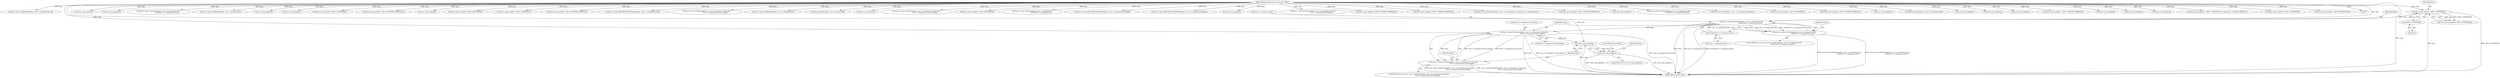 digraph "0_samba_530d50a1abdcdf4d1775652d4c456c1274d83d8d_1@API" {
"1000619" [label="(Call,asn1_write_OctetString(data, tree->u.comparison.attr,\n                                     strlen(tree->u.comparison.attr)))"];
"1000611" [label="(Call,asn1_push_tag(data, ASN1_CONTEXT(8)))"];
"1000108" [label="(MethodParameterIn,struct asn1_data *data)"];
"1000613" [label="(Call,ASN1_CONTEXT(8))"];
"1000628" [label="(Call,strlen(tree->u.comparison.attr))"];
"1000618" [label="(Call,!asn1_write_OctetString(data, tree->u.comparison.attr,\n                                     strlen(tree->u.comparison.attr)))"];
"1000640" [label="(Call,asn1_write_OctetString(data, tree->u.comparison.value.data,\n                                     tree->u.comparison.value.length))"];
"1000639" [label="(Call,!asn1_write_OctetString(data, tree->u.comparison.value.data,\n                                     tree->u.comparison.value.length))"];
"1000664" [label="(Call,asn1_pop_tag(data))"];
"1000663" [label="(Call,!asn1_pop_tag(data))"];
"1000667" [label="(Identifier,false)"];
"1000697" [label="(Call,asn1_write_LDAPString(data, tree->u.extended.rule_id))"];
"1000509" [label="(Call,asn1_pop_tag(data))"];
"1000198" [label="(Call,asn1_pop_tag(data))"];
"1000637" [label="(Identifier,false)"];
"1000464" [label="(Call,asn1_write_OctetString(data, tree->u.comparison.attr,\n                                     strlen(tree->u.comparison.attr)))"];
"1000586" [label="(Call,asn1_write_LDAPString(data, tree->u.present.attr))"];
"1000710" [label="(Call,asn1_pop_tag(data))"];
"1000570" [label="(Call,asn1_pop_tag(data))"];
"1000267" [label="(Call,asn1_push_tag(data, ASN1_CONTEXT(4)))"];
"1000617" [label="(ControlStructure,if (!asn1_write_OctetString(data, tree->u.comparison.attr,\n                                     strlen(tree->u.comparison.attr))))"];
"1000411" [label="(Call,asn1_push_tag(data, ASN1_CONTEXT_SIMPLE(ctx)))"];
"1000610" [label="(Call,!asn1_push_tag(data, ASN1_CONTEXT(8)))"];
"1000618" [label="(Call,!asn1_write_OctetString(data, tree->u.comparison.attr,\n                                     strlen(tree->u.comparison.attr)))"];
"1000629" [label="(Call,tree->u.comparison.attr)"];
"1000448" [label="(Call,asn1_pop_tag(data))"];
"1000517" [label="(Call,asn1_push_tag(data, ASN1_CONTEXT(6)))"];
"1000628" [label="(Call,strlen(tree->u.comparison.attr))"];
"1000206" [label="(Call,asn1_push_tag(data, ASN1_CONTEXT(3)))"];
"1000642" [label="(Call,tree->u.comparison.value.data)"];
"1000752" [label="(Call,asn1_push_tag(data, ASN1_CONTEXT_SIMPLE(3)))"];
"1000760" [label="(Call,asn1_write_DATA_BLOB_LDAPString(data, &tree->u.extended.value))"];
"1000661" [label="(Identifier,false)"];
"1000485" [label="(Call,asn1_write_OctetString(data, tree->u.comparison.value.data,\n                                     tree->u.comparison.value.length))"];
"1000733" [label="(Call,asn1_write_LDAPString(data, tree->u.extended.attr))"];
"1000184" [label="(Call,ldap_push_filter(data, tree->u.isnot.child))"];
"1000359" [label="(Call,asn1_pop_tag(data))"];
"1000546" [label="(Call,asn1_write_OctetString(data, tree->u.comparison.value.data,\n                                     tree->u.comparison.value.length))"];
"1000672" [label="(Call,asn1_push_tag(data, ASN1_CONTEXT(9)))"];
"1000820" [label="(MethodReturn,static bool)"];
"1000214" [label="(Call,asn1_write_OctetString(data, tree->u.equality.attr,\n                                     strlen(tree->u.equality.attr)))"];
"1000108" [label="(MethodParameterIn,struct asn1_data *data)"];
"1000664" [label="(Call,asn1_pop_tag(data))"];
"1000621" [label="(Call,tree->u.comparison.attr)"];
"1000611" [label="(Call,asn1_push_tag(data, ASN1_CONTEXT(8)))"];
"1000419" [label="(Call,asn1_write_DATA_BLOB_LDAPString(data, tree->u.substring.chunks[i]))"];
"1000638" [label="(ControlStructure,if (!asn1_write_OctetString(data, tree->u.comparison.value.data,\n                                     tree->u.comparison.value.length)))"];
"1000641" [label="(Identifier,data)"];
"1000344" [label="(Call,asn1_write_DATA_BLOB_LDAPString(data, tree->u.substring.chunks[i]))"];
"1000168" [label="(Call,asn1_pop_tag(data))"];
"1000613" [label="(Call,ASN1_CONTEXT(8))"];
"1000235" [label="(Call,asn1_write_OctetString(data, tree->u.equality.value.data,\n                                     tree->u.equality.value.length))"];
"1000725" [label="(Call,asn1_push_tag(data, ASN1_CONTEXT_SIMPLE(2)))"];
"1000780" [label="(Call,asn1_push_tag(data, ASN1_CONTEXT_SIMPLE(4)))"];
"1000275" [label="(Call,asn1_write_OctetString(data, tree->u.substring.attr, strlen(tree->u.substring.attr)))"];
"1000665" [label="(Identifier,data)"];
"1000619" [label="(Call,asn1_write_OctetString(data, tree->u.comparison.attr,\n                                     strlen(tree->u.comparison.attr)))"];
"1000578" [label="(Call,asn1_push_tag(data, ASN1_CONTEXT_SIMPLE(7)))"];
"1000620" [label="(Identifier,data)"];
"1000434" [label="(Call,asn1_pop_tag(data))"];
"1000525" [label="(Call,asn1_write_OctetString(data, tree->u.comparison.attr,\n                                     strlen(tree->u.comparison.attr)))"];
"1000788" [label="(Call,asn1_write_uint8(data, tree->u.extended.dnAttributes))"];
"1000176" [label="(Call,asn1_push_tag(data, ASN1_CONTEXT(2)))"];
"1000689" [label="(Call,asn1_push_tag(data, ASN1_CONTEXT_SIMPLE(1)))"];
"1000746" [label="(Call,asn1_pop_tag(data))"];
"1000152" [label="(Call,ldap_push_filter(data, tree->u.list.elements[i]))"];
"1000801" [label="(Call,asn1_pop_tag(data))"];
"1000807" [label="(Call,asn1_pop_tag(data))"];
"1000599" [label="(Call,asn1_pop_tag(data))"];
"1000614" [label="(Literal,8)"];
"1000639" [label="(Call,!asn1_write_OctetString(data, tree->u.comparison.value.data,\n                                     tree->u.comparison.value.length))"];
"1000640" [label="(Call,asn1_write_OctetString(data, tree->u.comparison.value.data,\n                                     tree->u.comparison.value.length))"];
"1000651" [label="(Call,tree->u.comparison.value.length)"];
"1000336" [label="(Call,asn1_push_tag(data, ASN1_CONTEXT_SIMPLE(0)))"];
"1000774" [label="(Call,asn1_pop_tag(data))"];
"1000259" [label="(Call,asn1_pop_tag(data))"];
"1000442" [label="(Call,asn1_pop_tag(data))"];
"1000663" [label="(Call,!asn1_pop_tag(data))"];
"1000662" [label="(ControlStructure,if (!asn1_pop_tag(data)))"];
"1000668" [label="(ControlStructure,break;)"];
"1000121" [label="(Call,asn1_push_tag(data, ASN1_CONTEXT(tree->operation==LDB_OP_AND?0:1)))"];
"1000456" [label="(Call,asn1_push_tag(data, ASN1_CONTEXT(5)))"];
"1000612" [label="(Identifier,data)"];
"1000296" [label="(Call,asn1_push_tag(data, ASN1_SEQUENCE(0)))"];
"1000619" -> "1000618"  [label="AST: "];
"1000619" -> "1000628"  [label="CFG: "];
"1000620" -> "1000619"  [label="AST: "];
"1000621" -> "1000619"  [label="AST: "];
"1000628" -> "1000619"  [label="AST: "];
"1000618" -> "1000619"  [label="CFG: "];
"1000619" -> "1000820"  [label="DDG: tree->u.comparison.attr"];
"1000619" -> "1000820"  [label="DDG: strlen(tree->u.comparison.attr)"];
"1000619" -> "1000820"  [label="DDG: data"];
"1000619" -> "1000618"  [label="DDG: data"];
"1000619" -> "1000618"  [label="DDG: tree->u.comparison.attr"];
"1000619" -> "1000618"  [label="DDG: strlen(tree->u.comparison.attr)"];
"1000611" -> "1000619"  [label="DDG: data"];
"1000108" -> "1000619"  [label="DDG: data"];
"1000628" -> "1000619"  [label="DDG: tree->u.comparison.attr"];
"1000619" -> "1000640"  [label="DDG: data"];
"1000611" -> "1000610"  [label="AST: "];
"1000611" -> "1000613"  [label="CFG: "];
"1000612" -> "1000611"  [label="AST: "];
"1000613" -> "1000611"  [label="AST: "];
"1000610" -> "1000611"  [label="CFG: "];
"1000611" -> "1000820"  [label="DDG: ASN1_CONTEXT(8)"];
"1000611" -> "1000820"  [label="DDG: data"];
"1000611" -> "1000610"  [label="DDG: data"];
"1000611" -> "1000610"  [label="DDG: ASN1_CONTEXT(8)"];
"1000108" -> "1000611"  [label="DDG: data"];
"1000613" -> "1000611"  [label="DDG: 8"];
"1000108" -> "1000107"  [label="AST: "];
"1000108" -> "1000820"  [label="DDG: data"];
"1000108" -> "1000121"  [label="DDG: data"];
"1000108" -> "1000152"  [label="DDG: data"];
"1000108" -> "1000168"  [label="DDG: data"];
"1000108" -> "1000176"  [label="DDG: data"];
"1000108" -> "1000184"  [label="DDG: data"];
"1000108" -> "1000198"  [label="DDG: data"];
"1000108" -> "1000206"  [label="DDG: data"];
"1000108" -> "1000214"  [label="DDG: data"];
"1000108" -> "1000235"  [label="DDG: data"];
"1000108" -> "1000259"  [label="DDG: data"];
"1000108" -> "1000267"  [label="DDG: data"];
"1000108" -> "1000275"  [label="DDG: data"];
"1000108" -> "1000296"  [label="DDG: data"];
"1000108" -> "1000336"  [label="DDG: data"];
"1000108" -> "1000344"  [label="DDG: data"];
"1000108" -> "1000359"  [label="DDG: data"];
"1000108" -> "1000411"  [label="DDG: data"];
"1000108" -> "1000419"  [label="DDG: data"];
"1000108" -> "1000434"  [label="DDG: data"];
"1000108" -> "1000442"  [label="DDG: data"];
"1000108" -> "1000448"  [label="DDG: data"];
"1000108" -> "1000456"  [label="DDG: data"];
"1000108" -> "1000464"  [label="DDG: data"];
"1000108" -> "1000485"  [label="DDG: data"];
"1000108" -> "1000509"  [label="DDG: data"];
"1000108" -> "1000517"  [label="DDG: data"];
"1000108" -> "1000525"  [label="DDG: data"];
"1000108" -> "1000546"  [label="DDG: data"];
"1000108" -> "1000570"  [label="DDG: data"];
"1000108" -> "1000578"  [label="DDG: data"];
"1000108" -> "1000586"  [label="DDG: data"];
"1000108" -> "1000599"  [label="DDG: data"];
"1000108" -> "1000640"  [label="DDG: data"];
"1000108" -> "1000664"  [label="DDG: data"];
"1000108" -> "1000672"  [label="DDG: data"];
"1000108" -> "1000689"  [label="DDG: data"];
"1000108" -> "1000697"  [label="DDG: data"];
"1000108" -> "1000710"  [label="DDG: data"];
"1000108" -> "1000725"  [label="DDG: data"];
"1000108" -> "1000733"  [label="DDG: data"];
"1000108" -> "1000746"  [label="DDG: data"];
"1000108" -> "1000752"  [label="DDG: data"];
"1000108" -> "1000760"  [label="DDG: data"];
"1000108" -> "1000774"  [label="DDG: data"];
"1000108" -> "1000780"  [label="DDG: data"];
"1000108" -> "1000788"  [label="DDG: data"];
"1000108" -> "1000801"  [label="DDG: data"];
"1000108" -> "1000807"  [label="DDG: data"];
"1000613" -> "1000614"  [label="CFG: "];
"1000614" -> "1000613"  [label="AST: "];
"1000628" -> "1000629"  [label="CFG: "];
"1000629" -> "1000628"  [label="AST: "];
"1000618" -> "1000617"  [label="AST: "];
"1000637" -> "1000618"  [label="CFG: "];
"1000641" -> "1000618"  [label="CFG: "];
"1000618" -> "1000820"  [label="DDG: !asn1_write_OctetString(data, tree->u.comparison.attr,\n                                     strlen(tree->u.comparison.attr))"];
"1000618" -> "1000820"  [label="DDG: asn1_write_OctetString(data, tree->u.comparison.attr,\n                                     strlen(tree->u.comparison.attr))"];
"1000640" -> "1000639"  [label="AST: "];
"1000640" -> "1000651"  [label="CFG: "];
"1000641" -> "1000640"  [label="AST: "];
"1000642" -> "1000640"  [label="AST: "];
"1000651" -> "1000640"  [label="AST: "];
"1000639" -> "1000640"  [label="CFG: "];
"1000640" -> "1000820"  [label="DDG: data"];
"1000640" -> "1000820"  [label="DDG: tree->u.comparison.value.length"];
"1000640" -> "1000820"  [label="DDG: tree->u.comparison.value.data"];
"1000640" -> "1000639"  [label="DDG: data"];
"1000640" -> "1000639"  [label="DDG: tree->u.comparison.value.data"];
"1000640" -> "1000639"  [label="DDG: tree->u.comparison.value.length"];
"1000640" -> "1000664"  [label="DDG: data"];
"1000639" -> "1000638"  [label="AST: "];
"1000661" -> "1000639"  [label="CFG: "];
"1000665" -> "1000639"  [label="CFG: "];
"1000639" -> "1000820"  [label="DDG: !asn1_write_OctetString(data, tree->u.comparison.value.data,\n                                     tree->u.comparison.value.length)"];
"1000639" -> "1000820"  [label="DDG: asn1_write_OctetString(data, tree->u.comparison.value.data,\n                                     tree->u.comparison.value.length)"];
"1000664" -> "1000663"  [label="AST: "];
"1000664" -> "1000665"  [label="CFG: "];
"1000665" -> "1000664"  [label="AST: "];
"1000663" -> "1000664"  [label="CFG: "];
"1000664" -> "1000820"  [label="DDG: data"];
"1000664" -> "1000663"  [label="DDG: data"];
"1000663" -> "1000662"  [label="AST: "];
"1000667" -> "1000663"  [label="CFG: "];
"1000668" -> "1000663"  [label="CFG: "];
"1000663" -> "1000820"  [label="DDG: !asn1_pop_tag(data)"];
"1000663" -> "1000820"  [label="DDG: asn1_pop_tag(data)"];
}
